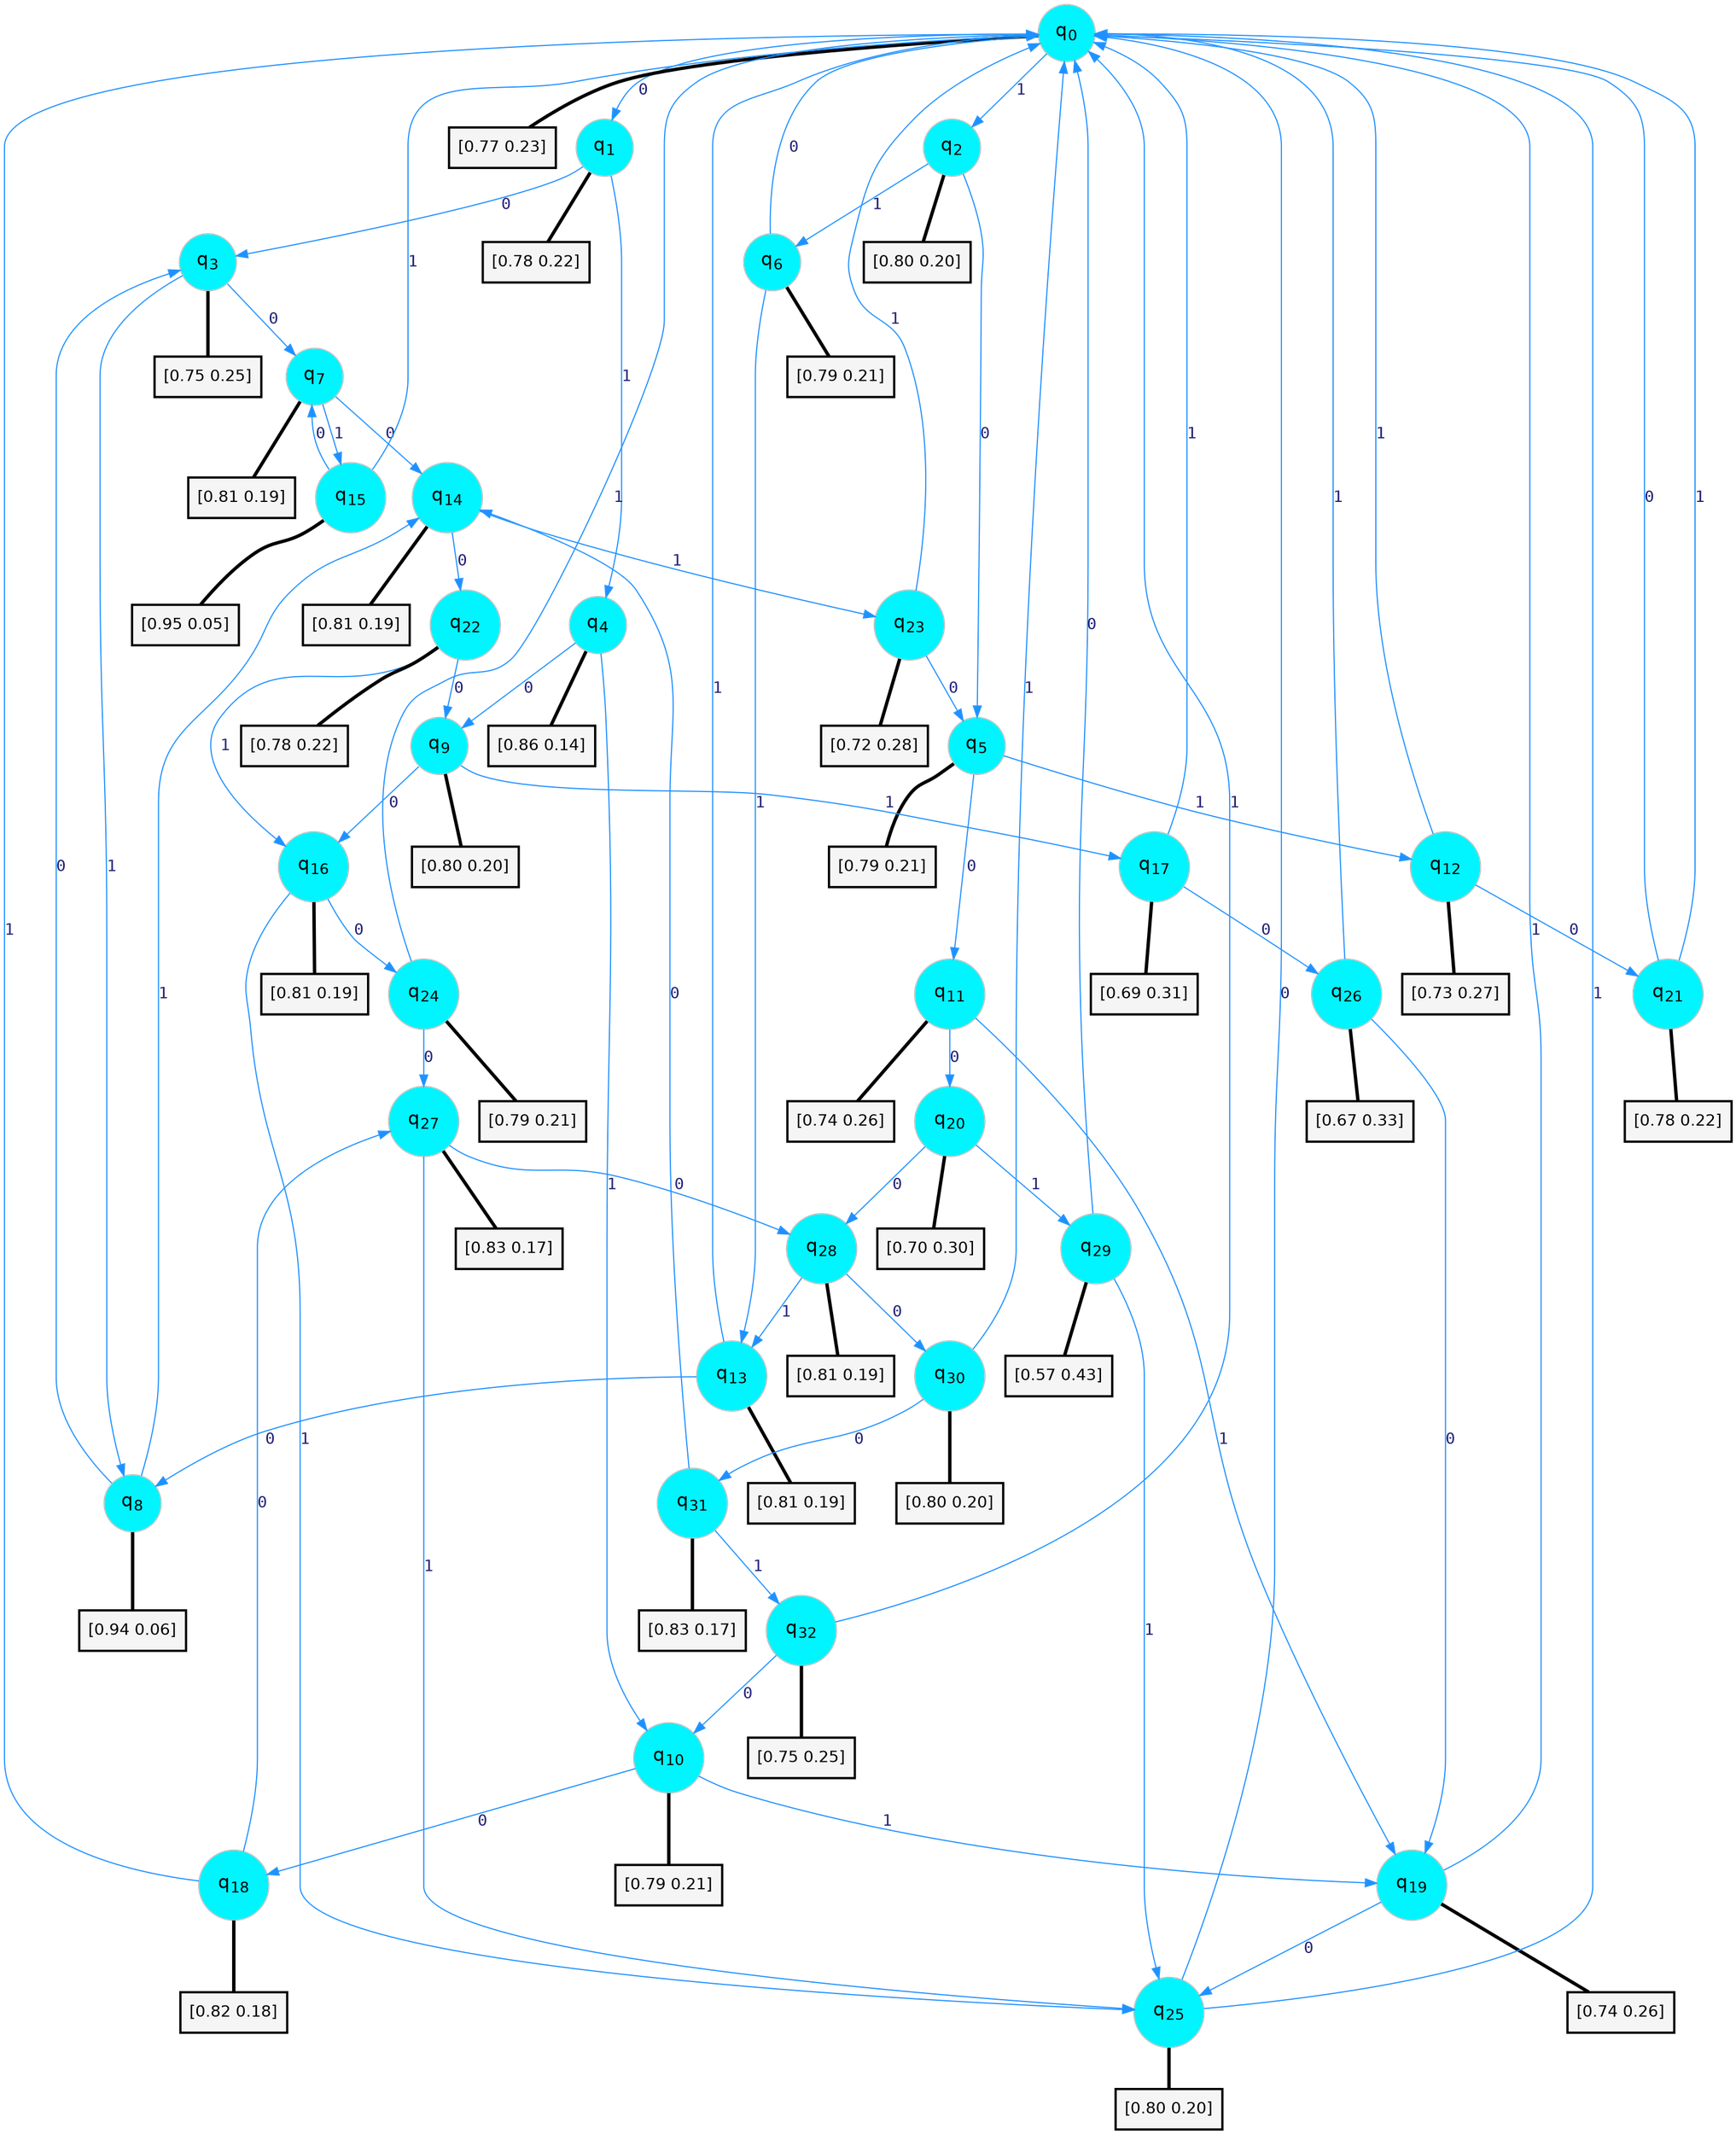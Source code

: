 digraph G {
graph [
bgcolor=transparent, dpi=300, rankdir=TD, size="40,25"];
node [
color=gray, fillcolor=turquoise1, fontcolor=black, fontname=Helvetica, fontsize=16, fontweight=bold, shape=circle, style=filled];
edge [
arrowsize=1, color=dodgerblue1, fontcolor=midnightblue, fontname=courier, fontweight=bold, penwidth=1, style=solid, weight=20];
0[label=<q<SUB>0</SUB>>];
1[label=<q<SUB>1</SUB>>];
2[label=<q<SUB>2</SUB>>];
3[label=<q<SUB>3</SUB>>];
4[label=<q<SUB>4</SUB>>];
5[label=<q<SUB>5</SUB>>];
6[label=<q<SUB>6</SUB>>];
7[label=<q<SUB>7</SUB>>];
8[label=<q<SUB>8</SUB>>];
9[label=<q<SUB>9</SUB>>];
10[label=<q<SUB>10</SUB>>];
11[label=<q<SUB>11</SUB>>];
12[label=<q<SUB>12</SUB>>];
13[label=<q<SUB>13</SUB>>];
14[label=<q<SUB>14</SUB>>];
15[label=<q<SUB>15</SUB>>];
16[label=<q<SUB>16</SUB>>];
17[label=<q<SUB>17</SUB>>];
18[label=<q<SUB>18</SUB>>];
19[label=<q<SUB>19</SUB>>];
20[label=<q<SUB>20</SUB>>];
21[label=<q<SUB>21</SUB>>];
22[label=<q<SUB>22</SUB>>];
23[label=<q<SUB>23</SUB>>];
24[label=<q<SUB>24</SUB>>];
25[label=<q<SUB>25</SUB>>];
26[label=<q<SUB>26</SUB>>];
27[label=<q<SUB>27</SUB>>];
28[label=<q<SUB>28</SUB>>];
29[label=<q<SUB>29</SUB>>];
30[label=<q<SUB>30</SUB>>];
31[label=<q<SUB>31</SUB>>];
32[label=<q<SUB>32</SUB>>];
33[label="[0.77 0.23]", shape=box,fontcolor=black, fontname=Helvetica, fontsize=14, penwidth=2, fillcolor=whitesmoke,color=black];
34[label="[0.78 0.22]", shape=box,fontcolor=black, fontname=Helvetica, fontsize=14, penwidth=2, fillcolor=whitesmoke,color=black];
35[label="[0.80 0.20]", shape=box,fontcolor=black, fontname=Helvetica, fontsize=14, penwidth=2, fillcolor=whitesmoke,color=black];
36[label="[0.75 0.25]", shape=box,fontcolor=black, fontname=Helvetica, fontsize=14, penwidth=2, fillcolor=whitesmoke,color=black];
37[label="[0.86 0.14]", shape=box,fontcolor=black, fontname=Helvetica, fontsize=14, penwidth=2, fillcolor=whitesmoke,color=black];
38[label="[0.79 0.21]", shape=box,fontcolor=black, fontname=Helvetica, fontsize=14, penwidth=2, fillcolor=whitesmoke,color=black];
39[label="[0.79 0.21]", shape=box,fontcolor=black, fontname=Helvetica, fontsize=14, penwidth=2, fillcolor=whitesmoke,color=black];
40[label="[0.81 0.19]", shape=box,fontcolor=black, fontname=Helvetica, fontsize=14, penwidth=2, fillcolor=whitesmoke,color=black];
41[label="[0.94 0.06]", shape=box,fontcolor=black, fontname=Helvetica, fontsize=14, penwidth=2, fillcolor=whitesmoke,color=black];
42[label="[0.80 0.20]", shape=box,fontcolor=black, fontname=Helvetica, fontsize=14, penwidth=2, fillcolor=whitesmoke,color=black];
43[label="[0.79 0.21]", shape=box,fontcolor=black, fontname=Helvetica, fontsize=14, penwidth=2, fillcolor=whitesmoke,color=black];
44[label="[0.74 0.26]", shape=box,fontcolor=black, fontname=Helvetica, fontsize=14, penwidth=2, fillcolor=whitesmoke,color=black];
45[label="[0.73 0.27]", shape=box,fontcolor=black, fontname=Helvetica, fontsize=14, penwidth=2, fillcolor=whitesmoke,color=black];
46[label="[0.81 0.19]", shape=box,fontcolor=black, fontname=Helvetica, fontsize=14, penwidth=2, fillcolor=whitesmoke,color=black];
47[label="[0.81 0.19]", shape=box,fontcolor=black, fontname=Helvetica, fontsize=14, penwidth=2, fillcolor=whitesmoke,color=black];
48[label="[0.95 0.05]", shape=box,fontcolor=black, fontname=Helvetica, fontsize=14, penwidth=2, fillcolor=whitesmoke,color=black];
49[label="[0.81 0.19]", shape=box,fontcolor=black, fontname=Helvetica, fontsize=14, penwidth=2, fillcolor=whitesmoke,color=black];
50[label="[0.69 0.31]", shape=box,fontcolor=black, fontname=Helvetica, fontsize=14, penwidth=2, fillcolor=whitesmoke,color=black];
51[label="[0.82 0.18]", shape=box,fontcolor=black, fontname=Helvetica, fontsize=14, penwidth=2, fillcolor=whitesmoke,color=black];
52[label="[0.74 0.26]", shape=box,fontcolor=black, fontname=Helvetica, fontsize=14, penwidth=2, fillcolor=whitesmoke,color=black];
53[label="[0.70 0.30]", shape=box,fontcolor=black, fontname=Helvetica, fontsize=14, penwidth=2, fillcolor=whitesmoke,color=black];
54[label="[0.78 0.22]", shape=box,fontcolor=black, fontname=Helvetica, fontsize=14, penwidth=2, fillcolor=whitesmoke,color=black];
55[label="[0.78 0.22]", shape=box,fontcolor=black, fontname=Helvetica, fontsize=14, penwidth=2, fillcolor=whitesmoke,color=black];
56[label="[0.72 0.28]", shape=box,fontcolor=black, fontname=Helvetica, fontsize=14, penwidth=2, fillcolor=whitesmoke,color=black];
57[label="[0.79 0.21]", shape=box,fontcolor=black, fontname=Helvetica, fontsize=14, penwidth=2, fillcolor=whitesmoke,color=black];
58[label="[0.80 0.20]", shape=box,fontcolor=black, fontname=Helvetica, fontsize=14, penwidth=2, fillcolor=whitesmoke,color=black];
59[label="[0.67 0.33]", shape=box,fontcolor=black, fontname=Helvetica, fontsize=14, penwidth=2, fillcolor=whitesmoke,color=black];
60[label="[0.83 0.17]", shape=box,fontcolor=black, fontname=Helvetica, fontsize=14, penwidth=2, fillcolor=whitesmoke,color=black];
61[label="[0.81 0.19]", shape=box,fontcolor=black, fontname=Helvetica, fontsize=14, penwidth=2, fillcolor=whitesmoke,color=black];
62[label="[0.57 0.43]", shape=box,fontcolor=black, fontname=Helvetica, fontsize=14, penwidth=2, fillcolor=whitesmoke,color=black];
63[label="[0.80 0.20]", shape=box,fontcolor=black, fontname=Helvetica, fontsize=14, penwidth=2, fillcolor=whitesmoke,color=black];
64[label="[0.83 0.17]", shape=box,fontcolor=black, fontname=Helvetica, fontsize=14, penwidth=2, fillcolor=whitesmoke,color=black];
65[label="[0.75 0.25]", shape=box,fontcolor=black, fontname=Helvetica, fontsize=14, penwidth=2, fillcolor=whitesmoke,color=black];
0->1 [label=0];
0->2 [label=1];
0->33 [arrowhead=none, penwidth=3,color=black];
1->3 [label=0];
1->4 [label=1];
1->34 [arrowhead=none, penwidth=3,color=black];
2->5 [label=0];
2->6 [label=1];
2->35 [arrowhead=none, penwidth=3,color=black];
3->7 [label=0];
3->8 [label=1];
3->36 [arrowhead=none, penwidth=3,color=black];
4->9 [label=0];
4->10 [label=1];
4->37 [arrowhead=none, penwidth=3,color=black];
5->11 [label=0];
5->12 [label=1];
5->38 [arrowhead=none, penwidth=3,color=black];
6->0 [label=0];
6->13 [label=1];
6->39 [arrowhead=none, penwidth=3,color=black];
7->14 [label=0];
7->15 [label=1];
7->40 [arrowhead=none, penwidth=3,color=black];
8->3 [label=0];
8->14 [label=1];
8->41 [arrowhead=none, penwidth=3,color=black];
9->16 [label=0];
9->17 [label=1];
9->42 [arrowhead=none, penwidth=3,color=black];
10->18 [label=0];
10->19 [label=1];
10->43 [arrowhead=none, penwidth=3,color=black];
11->20 [label=0];
11->19 [label=1];
11->44 [arrowhead=none, penwidth=3,color=black];
12->21 [label=0];
12->0 [label=1];
12->45 [arrowhead=none, penwidth=3,color=black];
13->8 [label=0];
13->0 [label=1];
13->46 [arrowhead=none, penwidth=3,color=black];
14->22 [label=0];
14->23 [label=1];
14->47 [arrowhead=none, penwidth=3,color=black];
15->7 [label=0];
15->0 [label=1];
15->48 [arrowhead=none, penwidth=3,color=black];
16->24 [label=0];
16->25 [label=1];
16->49 [arrowhead=none, penwidth=3,color=black];
17->26 [label=0];
17->0 [label=1];
17->50 [arrowhead=none, penwidth=3,color=black];
18->27 [label=0];
18->0 [label=1];
18->51 [arrowhead=none, penwidth=3,color=black];
19->25 [label=0];
19->0 [label=1];
19->52 [arrowhead=none, penwidth=3,color=black];
20->28 [label=0];
20->29 [label=1];
20->53 [arrowhead=none, penwidth=3,color=black];
21->0 [label=0];
21->0 [label=1];
21->54 [arrowhead=none, penwidth=3,color=black];
22->9 [label=0];
22->16 [label=1];
22->55 [arrowhead=none, penwidth=3,color=black];
23->5 [label=0];
23->0 [label=1];
23->56 [arrowhead=none, penwidth=3,color=black];
24->27 [label=0];
24->0 [label=1];
24->57 [arrowhead=none, penwidth=3,color=black];
25->0 [label=0];
25->0 [label=1];
25->58 [arrowhead=none, penwidth=3,color=black];
26->19 [label=0];
26->0 [label=1];
26->59 [arrowhead=none, penwidth=3,color=black];
27->28 [label=0];
27->25 [label=1];
27->60 [arrowhead=none, penwidth=3,color=black];
28->30 [label=0];
28->13 [label=1];
28->61 [arrowhead=none, penwidth=3,color=black];
29->0 [label=0];
29->25 [label=1];
29->62 [arrowhead=none, penwidth=3,color=black];
30->31 [label=0];
30->0 [label=1];
30->63 [arrowhead=none, penwidth=3,color=black];
31->14 [label=0];
31->32 [label=1];
31->64 [arrowhead=none, penwidth=3,color=black];
32->10 [label=0];
32->0 [label=1];
32->65 [arrowhead=none, penwidth=3,color=black];
}
